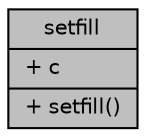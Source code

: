 digraph "setfill"
{
 // INTERACTIVE_SVG=YES
 // LATEX_PDF_SIZE
  edge [fontname="Helvetica",fontsize="10",labelfontname="Helvetica",labelfontsize="10"];
  node [fontname="Helvetica",fontsize="10",shape=record];
  Node1 [label="{setfill\n|+ c\l|+ setfill()\l}",height=0.2,width=0.4,color="black", fillcolor="grey75", style="filled", fontcolor="black",tooltip="type for setfill manipulator"];
}
